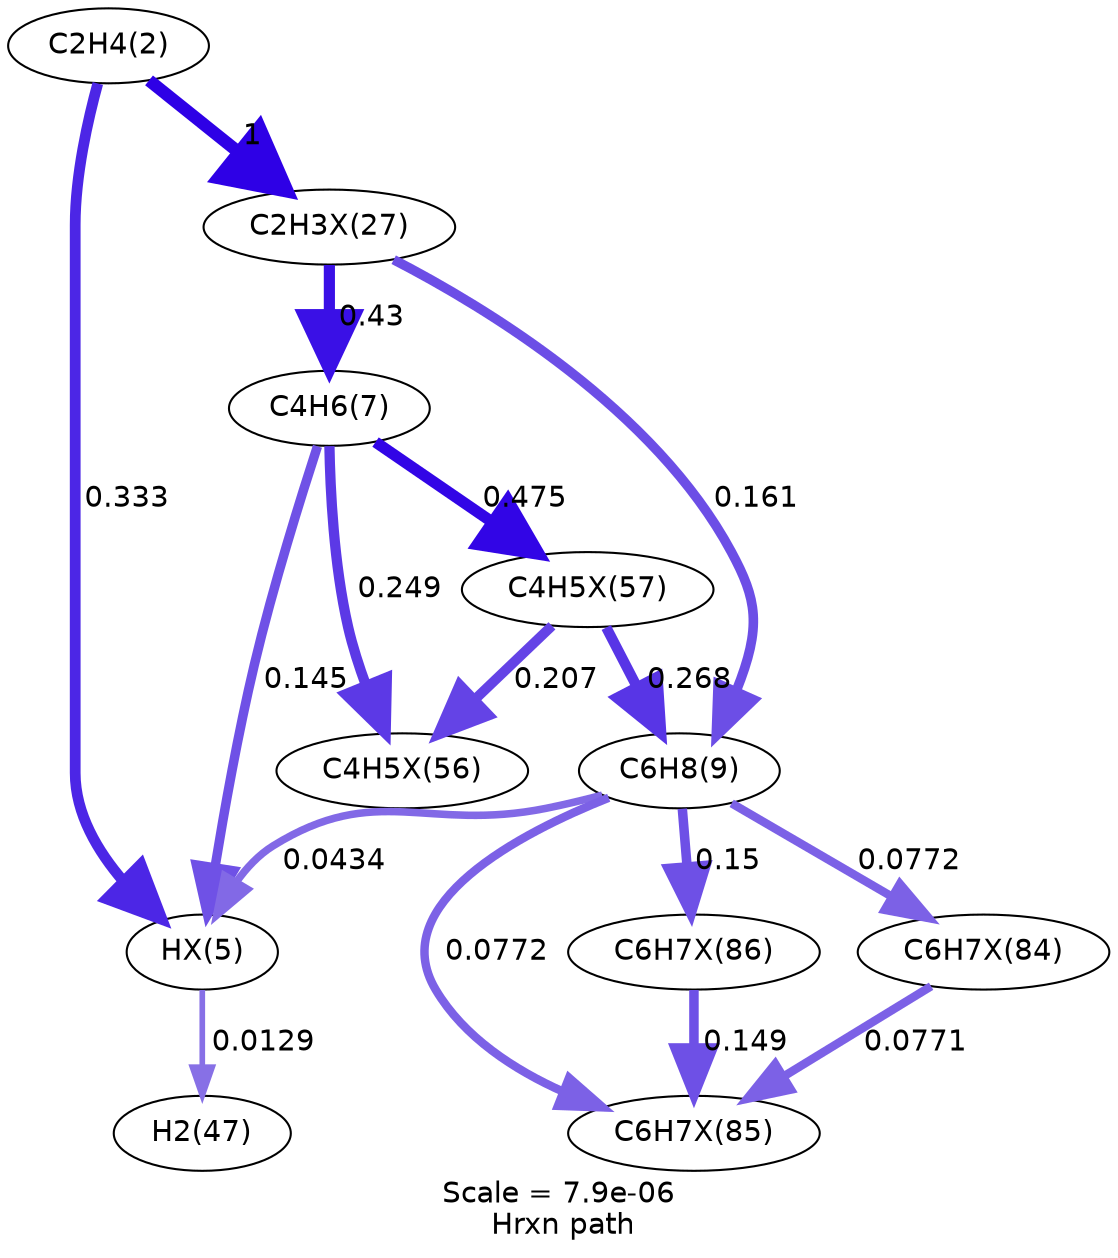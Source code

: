 digraph reaction_paths {
center=1;
s5 -> s26[fontname="Helvetica", style="setlinewidth(5.17)", arrowsize=2.59, color="0.7, 0.833, 0.9"
, label=" 0.333"];
s5 -> s27[fontname="Helvetica", style="setlinewidth(6)", arrowsize=3, color="0.7, 1.5, 0.9"
, label=" 1"];
s8 -> s26[fontname="Helvetica", style="setlinewidth(4.54)", arrowsize=2.27, color="0.7, 0.645, 0.9"
, label=" 0.145"];
s26 -> s11[fontname="Helvetica", style="setlinewidth(2.72)", arrowsize=1.36, color="0.7, 0.513, 0.9"
, label=" 0.0129"];
s9 -> s26[fontname="Helvetica", style="setlinewidth(3.63)", arrowsize=1.82, color="0.7, 0.543, 0.9"
, label=" 0.0434"];
s27 -> s8[fontname="Helvetica", style="setlinewidth(5.36)", arrowsize=2.68, color="0.7, 0.93, 0.9"
, label=" 0.43"];
s27 -> s9[fontname="Helvetica", style="setlinewidth(4.62)", arrowsize=2.31, color="0.7, 0.661, 0.9"
, label=" 0.161"];
s8 -> s39[fontname="Helvetica", style="setlinewidth(5.44)", arrowsize=2.72, color="0.7, 0.975, 0.9"
, label=" 0.475"];
s8 -> s38[fontname="Helvetica", style="setlinewidth(4.95)", arrowsize=2.47, color="0.7, 0.749, 0.9"
, label=" 0.249"];
s39 -> s9[fontname="Helvetica", style="setlinewidth(5.01)", arrowsize=2.5, color="0.7, 0.768, 0.9"
, label=" 0.268"];
s39 -> s38[fontname="Helvetica", style="setlinewidth(4.81)", arrowsize=2.41, color="0.7, 0.707, 0.9"
, label=" 0.207"];
s9 -> s45[fontname="Helvetica", style="setlinewidth(4.57)", arrowsize=2.28, color="0.7, 0.65, 0.9"
, label=" 0.15"];
s9 -> s44[fontname="Helvetica", style="setlinewidth(4.07)", arrowsize=2.03, color="0.7, 0.577, 0.9"
, label=" 0.0772"];
s9 -> s43[fontname="Helvetica", style="setlinewidth(4.07)", arrowsize=2.03, color="0.7, 0.577, 0.9"
, label=" 0.0772"];
s45 -> s44[fontname="Helvetica", style="setlinewidth(4.56)", arrowsize=2.28, color="0.7, 0.649, 0.9"
, label=" 0.149"];
s43 -> s44[fontname="Helvetica", style="setlinewidth(4.07)", arrowsize=2.03, color="0.7, 0.577, 0.9"
, label=" 0.0771"];
s5 [ fontname="Helvetica", label="C2H4(2)"];
s8 [ fontname="Helvetica", label="C4H6(7)"];
s9 [ fontname="Helvetica", label="C6H8(9)"];
s11 [ fontname="Helvetica", label="H2(47)"];
s26 [ fontname="Helvetica", label="HX(5)"];
s27 [ fontname="Helvetica", label="C2H3X(27)"];
s38 [ fontname="Helvetica", label="C4H5X(56)"];
s39 [ fontname="Helvetica", label="C4H5X(57)"];
s43 [ fontname="Helvetica", label="C6H7X(84)"];
s44 [ fontname="Helvetica", label="C6H7X(85)"];
s45 [ fontname="Helvetica", label="C6H7X(86)"];
 label = "Scale = 7.9e-06\l Hrxn path";
 fontname = "Helvetica";
}
